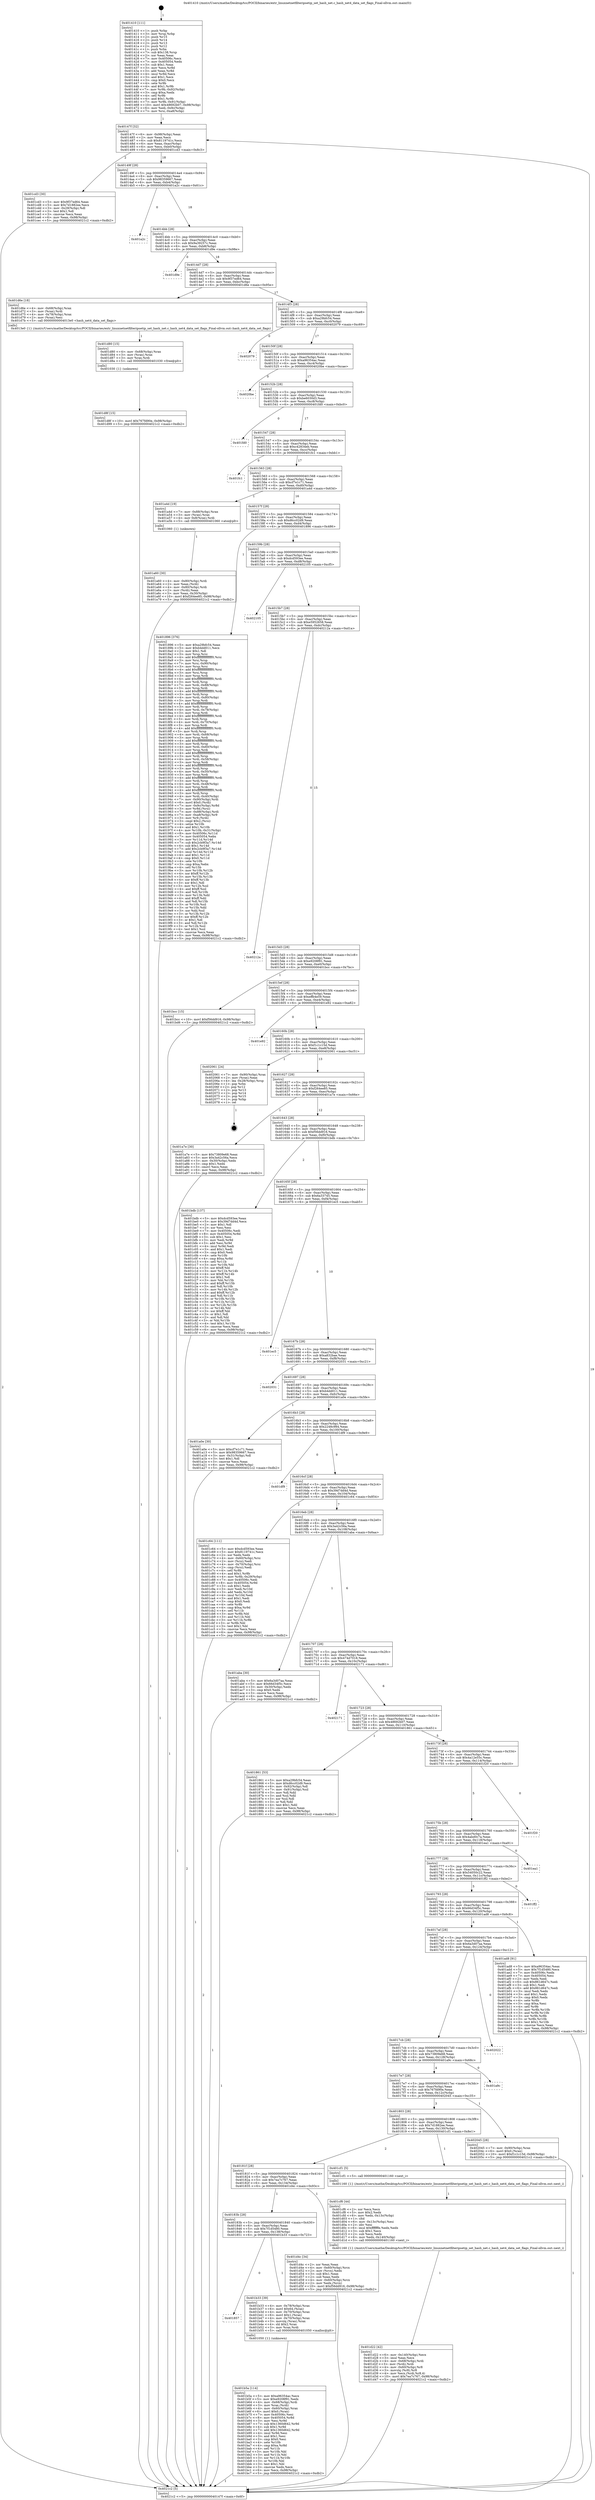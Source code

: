 digraph "0x401410" {
  label = "0x401410 (/mnt/c/Users/mathe/Desktop/tcc/POCII/binaries/extr_linuxnetnetfilteripsetip_set_hash_net.c_hash_net4_data_set_flags_Final-ollvm.out::main(0))"
  labelloc = "t"
  node[shape=record]

  Entry [label="",width=0.3,height=0.3,shape=circle,fillcolor=black,style=filled]
  "0x40147f" [label="{
     0x40147f [32]\l
     | [instrs]\l
     &nbsp;&nbsp;0x40147f \<+6\>: mov -0x98(%rbp),%eax\l
     &nbsp;&nbsp;0x401485 \<+2\>: mov %eax,%ecx\l
     &nbsp;&nbsp;0x401487 \<+6\>: sub $0x8119741c,%ecx\l
     &nbsp;&nbsp;0x40148d \<+6\>: mov %eax,-0xac(%rbp)\l
     &nbsp;&nbsp;0x401493 \<+6\>: mov %ecx,-0xb0(%rbp)\l
     &nbsp;&nbsp;0x401499 \<+6\>: je 0000000000401cd3 \<main+0x8c3\>\l
  }"]
  "0x401cd3" [label="{
     0x401cd3 [30]\l
     | [instrs]\l
     &nbsp;&nbsp;0x401cd3 \<+5\>: mov $0x9f37ed64,%eax\l
     &nbsp;&nbsp;0x401cd8 \<+5\>: mov $0x7d1882ee,%ecx\l
     &nbsp;&nbsp;0x401cdd \<+3\>: mov -0x29(%rbp),%dl\l
     &nbsp;&nbsp;0x401ce0 \<+3\>: test $0x1,%dl\l
     &nbsp;&nbsp;0x401ce3 \<+3\>: cmovne %ecx,%eax\l
     &nbsp;&nbsp;0x401ce6 \<+6\>: mov %eax,-0x98(%rbp)\l
     &nbsp;&nbsp;0x401cec \<+5\>: jmp 00000000004021c2 \<main+0xdb2\>\l
  }"]
  "0x40149f" [label="{
     0x40149f [28]\l
     | [instrs]\l
     &nbsp;&nbsp;0x40149f \<+5\>: jmp 00000000004014a4 \<main+0x94\>\l
     &nbsp;&nbsp;0x4014a4 \<+6\>: mov -0xac(%rbp),%eax\l
     &nbsp;&nbsp;0x4014aa \<+5\>: sub $0x98359667,%eax\l
     &nbsp;&nbsp;0x4014af \<+6\>: mov %eax,-0xb4(%rbp)\l
     &nbsp;&nbsp;0x4014b5 \<+6\>: je 0000000000401a2c \<main+0x61c\>\l
  }"]
  Exit [label="",width=0.3,height=0.3,shape=circle,fillcolor=black,style=filled,peripheries=2]
  "0x401a2c" [label="{
     0x401a2c\l
  }", style=dashed]
  "0x4014bb" [label="{
     0x4014bb [28]\l
     | [instrs]\l
     &nbsp;&nbsp;0x4014bb \<+5\>: jmp 00000000004014c0 \<main+0xb0\>\l
     &nbsp;&nbsp;0x4014c0 \<+6\>: mov -0xac(%rbp),%eax\l
     &nbsp;&nbsp;0x4014c6 \<+5\>: sub $0x9a39257c,%eax\l
     &nbsp;&nbsp;0x4014cb \<+6\>: mov %eax,-0xb8(%rbp)\l
     &nbsp;&nbsp;0x4014d1 \<+6\>: je 0000000000401d9e \<main+0x98e\>\l
  }"]
  "0x401d8f" [label="{
     0x401d8f [15]\l
     | [instrs]\l
     &nbsp;&nbsp;0x401d8f \<+10\>: movl $0x767fd90e,-0x98(%rbp)\l
     &nbsp;&nbsp;0x401d99 \<+5\>: jmp 00000000004021c2 \<main+0xdb2\>\l
  }"]
  "0x401d9e" [label="{
     0x401d9e\l
  }", style=dashed]
  "0x4014d7" [label="{
     0x4014d7 [28]\l
     | [instrs]\l
     &nbsp;&nbsp;0x4014d7 \<+5\>: jmp 00000000004014dc \<main+0xcc\>\l
     &nbsp;&nbsp;0x4014dc \<+6\>: mov -0xac(%rbp),%eax\l
     &nbsp;&nbsp;0x4014e2 \<+5\>: sub $0x9f37ed64,%eax\l
     &nbsp;&nbsp;0x4014e7 \<+6\>: mov %eax,-0xbc(%rbp)\l
     &nbsp;&nbsp;0x4014ed \<+6\>: je 0000000000401d6e \<main+0x95e\>\l
  }"]
  "0x401d80" [label="{
     0x401d80 [15]\l
     | [instrs]\l
     &nbsp;&nbsp;0x401d80 \<+4\>: mov -0x68(%rbp),%rax\l
     &nbsp;&nbsp;0x401d84 \<+3\>: mov (%rax),%rax\l
     &nbsp;&nbsp;0x401d87 \<+3\>: mov %rax,%rdi\l
     &nbsp;&nbsp;0x401d8a \<+5\>: call 0000000000401030 \<free@plt\>\l
     | [calls]\l
     &nbsp;&nbsp;0x401030 \{1\} (unknown)\l
  }"]
  "0x401d6e" [label="{
     0x401d6e [18]\l
     | [instrs]\l
     &nbsp;&nbsp;0x401d6e \<+4\>: mov -0x68(%rbp),%rax\l
     &nbsp;&nbsp;0x401d72 \<+3\>: mov (%rax),%rdi\l
     &nbsp;&nbsp;0x401d75 \<+4\>: mov -0x78(%rbp),%rax\l
     &nbsp;&nbsp;0x401d79 \<+2\>: mov (%rax),%esi\l
     &nbsp;&nbsp;0x401d7b \<+5\>: call 00000000004013e0 \<hash_net4_data_set_flags\>\l
     | [calls]\l
     &nbsp;&nbsp;0x4013e0 \{1\} (/mnt/c/Users/mathe/Desktop/tcc/POCII/binaries/extr_linuxnetnetfilteripsetip_set_hash_net.c_hash_net4_data_set_flags_Final-ollvm.out::hash_net4_data_set_flags)\l
  }"]
  "0x4014f3" [label="{
     0x4014f3 [28]\l
     | [instrs]\l
     &nbsp;&nbsp;0x4014f3 \<+5\>: jmp 00000000004014f8 \<main+0xe8\>\l
     &nbsp;&nbsp;0x4014f8 \<+6\>: mov -0xac(%rbp),%eax\l
     &nbsp;&nbsp;0x4014fe \<+5\>: sub $0xa29bfc54,%eax\l
     &nbsp;&nbsp;0x401503 \<+6\>: mov %eax,-0xc0(%rbp)\l
     &nbsp;&nbsp;0x401509 \<+6\>: je 0000000000402079 \<main+0xc69\>\l
  }"]
  "0x401d22" [label="{
     0x401d22 [42]\l
     | [instrs]\l
     &nbsp;&nbsp;0x401d22 \<+6\>: mov -0x140(%rbp),%ecx\l
     &nbsp;&nbsp;0x401d28 \<+3\>: imul %eax,%ecx\l
     &nbsp;&nbsp;0x401d2b \<+4\>: mov -0x68(%rbp),%rdi\l
     &nbsp;&nbsp;0x401d2f \<+3\>: mov (%rdi),%rdi\l
     &nbsp;&nbsp;0x401d32 \<+4\>: mov -0x60(%rbp),%r8\l
     &nbsp;&nbsp;0x401d36 \<+3\>: movslq (%r8),%r8\l
     &nbsp;&nbsp;0x401d39 \<+4\>: mov %ecx,(%rdi,%r8,4)\l
     &nbsp;&nbsp;0x401d3d \<+10\>: movl $0x7ea7c767,-0x98(%rbp)\l
     &nbsp;&nbsp;0x401d47 \<+5\>: jmp 00000000004021c2 \<main+0xdb2\>\l
  }"]
  "0x402079" [label="{
     0x402079\l
  }", style=dashed]
  "0x40150f" [label="{
     0x40150f [28]\l
     | [instrs]\l
     &nbsp;&nbsp;0x40150f \<+5\>: jmp 0000000000401514 \<main+0x104\>\l
     &nbsp;&nbsp;0x401514 \<+6\>: mov -0xac(%rbp),%eax\l
     &nbsp;&nbsp;0x40151a \<+5\>: sub $0xa96354ac,%eax\l
     &nbsp;&nbsp;0x40151f \<+6\>: mov %eax,-0xc4(%rbp)\l
     &nbsp;&nbsp;0x401525 \<+6\>: je 00000000004020be \<main+0xcae\>\l
  }"]
  "0x401cf6" [label="{
     0x401cf6 [44]\l
     | [instrs]\l
     &nbsp;&nbsp;0x401cf6 \<+2\>: xor %ecx,%ecx\l
     &nbsp;&nbsp;0x401cf8 \<+5\>: mov $0x2,%edx\l
     &nbsp;&nbsp;0x401cfd \<+6\>: mov %edx,-0x13c(%rbp)\l
     &nbsp;&nbsp;0x401d03 \<+1\>: cltd\l
     &nbsp;&nbsp;0x401d04 \<+6\>: mov -0x13c(%rbp),%esi\l
     &nbsp;&nbsp;0x401d0a \<+2\>: idiv %esi\l
     &nbsp;&nbsp;0x401d0c \<+6\>: imul $0xfffffffe,%edx,%edx\l
     &nbsp;&nbsp;0x401d12 \<+3\>: sub $0x1,%ecx\l
     &nbsp;&nbsp;0x401d15 \<+2\>: sub %ecx,%edx\l
     &nbsp;&nbsp;0x401d17 \<+6\>: mov %edx,-0x140(%rbp)\l
     &nbsp;&nbsp;0x401d1d \<+5\>: call 0000000000401160 \<next_i\>\l
     | [calls]\l
     &nbsp;&nbsp;0x401160 \{1\} (/mnt/c/Users/mathe/Desktop/tcc/POCII/binaries/extr_linuxnetnetfilteripsetip_set_hash_net.c_hash_net4_data_set_flags_Final-ollvm.out::next_i)\l
  }"]
  "0x4020be" [label="{
     0x4020be\l
  }", style=dashed]
  "0x40152b" [label="{
     0x40152b [28]\l
     | [instrs]\l
     &nbsp;&nbsp;0x40152b \<+5\>: jmp 0000000000401530 \<main+0x120\>\l
     &nbsp;&nbsp;0x401530 \<+6\>: mov -0xac(%rbp),%eax\l
     &nbsp;&nbsp;0x401536 \<+5\>: sub $0xbe6030d3,%eax\l
     &nbsp;&nbsp;0x40153b \<+6\>: mov %eax,-0xc8(%rbp)\l
     &nbsp;&nbsp;0x401541 \<+6\>: je 0000000000401fd0 \<main+0xbc0\>\l
  }"]
  "0x401b5a" [label="{
     0x401b5a [114]\l
     | [instrs]\l
     &nbsp;&nbsp;0x401b5a \<+5\>: mov $0xa96354ac,%ecx\l
     &nbsp;&nbsp;0x401b5f \<+5\>: mov $0xe9208f91,%edx\l
     &nbsp;&nbsp;0x401b64 \<+4\>: mov -0x68(%rbp),%rdi\l
     &nbsp;&nbsp;0x401b68 \<+3\>: mov %rax,(%rdi)\l
     &nbsp;&nbsp;0x401b6b \<+4\>: mov -0x60(%rbp),%rax\l
     &nbsp;&nbsp;0x401b6f \<+6\>: movl $0x0,(%rax)\l
     &nbsp;&nbsp;0x401b75 \<+7\>: mov 0x40506c,%esi\l
     &nbsp;&nbsp;0x401b7c \<+8\>: mov 0x405054,%r8d\l
     &nbsp;&nbsp;0x401b84 \<+3\>: mov %esi,%r9d\l
     &nbsp;&nbsp;0x401b87 \<+7\>: sub $0x1360d642,%r9d\l
     &nbsp;&nbsp;0x401b8e \<+4\>: sub $0x1,%r9d\l
     &nbsp;&nbsp;0x401b92 \<+7\>: add $0x1360d642,%r9d\l
     &nbsp;&nbsp;0x401b99 \<+4\>: imul %r9d,%esi\l
     &nbsp;&nbsp;0x401b9d \<+3\>: and $0x1,%esi\l
     &nbsp;&nbsp;0x401ba0 \<+3\>: cmp $0x0,%esi\l
     &nbsp;&nbsp;0x401ba3 \<+4\>: sete %r10b\l
     &nbsp;&nbsp;0x401ba7 \<+4\>: cmp $0xa,%r8d\l
     &nbsp;&nbsp;0x401bab \<+4\>: setl %r11b\l
     &nbsp;&nbsp;0x401baf \<+3\>: mov %r10b,%bl\l
     &nbsp;&nbsp;0x401bb2 \<+3\>: and %r11b,%bl\l
     &nbsp;&nbsp;0x401bb5 \<+3\>: xor %r11b,%r10b\l
     &nbsp;&nbsp;0x401bb8 \<+3\>: or %r10b,%bl\l
     &nbsp;&nbsp;0x401bbb \<+3\>: test $0x1,%bl\l
     &nbsp;&nbsp;0x401bbe \<+3\>: cmovne %edx,%ecx\l
     &nbsp;&nbsp;0x401bc1 \<+6\>: mov %ecx,-0x98(%rbp)\l
     &nbsp;&nbsp;0x401bc7 \<+5\>: jmp 00000000004021c2 \<main+0xdb2\>\l
  }"]
  "0x401fd0" [label="{
     0x401fd0\l
  }", style=dashed]
  "0x401547" [label="{
     0x401547 [28]\l
     | [instrs]\l
     &nbsp;&nbsp;0x401547 \<+5\>: jmp 000000000040154c \<main+0x13c\>\l
     &nbsp;&nbsp;0x40154c \<+6\>: mov -0xac(%rbp),%eax\l
     &nbsp;&nbsp;0x401552 \<+5\>: sub $0xc42834eb,%eax\l
     &nbsp;&nbsp;0x401557 \<+6\>: mov %eax,-0xcc(%rbp)\l
     &nbsp;&nbsp;0x40155d \<+6\>: je 0000000000401fc1 \<main+0xbb1\>\l
  }"]
  "0x401857" [label="{
     0x401857\l
  }", style=dashed]
  "0x401fc1" [label="{
     0x401fc1\l
  }", style=dashed]
  "0x401563" [label="{
     0x401563 [28]\l
     | [instrs]\l
     &nbsp;&nbsp;0x401563 \<+5\>: jmp 0000000000401568 \<main+0x158\>\l
     &nbsp;&nbsp;0x401568 \<+6\>: mov -0xac(%rbp),%eax\l
     &nbsp;&nbsp;0x40156e \<+5\>: sub $0xcf7e1c71,%eax\l
     &nbsp;&nbsp;0x401573 \<+6\>: mov %eax,-0xd0(%rbp)\l
     &nbsp;&nbsp;0x401579 \<+6\>: je 0000000000401a4d \<main+0x63d\>\l
  }"]
  "0x401b33" [label="{
     0x401b33 [39]\l
     | [instrs]\l
     &nbsp;&nbsp;0x401b33 \<+4\>: mov -0x78(%rbp),%rax\l
     &nbsp;&nbsp;0x401b37 \<+6\>: movl $0x64,(%rax)\l
     &nbsp;&nbsp;0x401b3d \<+4\>: mov -0x70(%rbp),%rax\l
     &nbsp;&nbsp;0x401b41 \<+6\>: movl $0x1,(%rax)\l
     &nbsp;&nbsp;0x401b47 \<+4\>: mov -0x70(%rbp),%rax\l
     &nbsp;&nbsp;0x401b4b \<+3\>: movslq (%rax),%rax\l
     &nbsp;&nbsp;0x401b4e \<+4\>: shl $0x2,%rax\l
     &nbsp;&nbsp;0x401b52 \<+3\>: mov %rax,%rdi\l
     &nbsp;&nbsp;0x401b55 \<+5\>: call 0000000000401050 \<malloc@plt\>\l
     | [calls]\l
     &nbsp;&nbsp;0x401050 \{1\} (unknown)\l
  }"]
  "0x401a4d" [label="{
     0x401a4d [19]\l
     | [instrs]\l
     &nbsp;&nbsp;0x401a4d \<+7\>: mov -0x88(%rbp),%rax\l
     &nbsp;&nbsp;0x401a54 \<+3\>: mov (%rax),%rax\l
     &nbsp;&nbsp;0x401a57 \<+4\>: mov 0x8(%rax),%rdi\l
     &nbsp;&nbsp;0x401a5b \<+5\>: call 0000000000401060 \<atoi@plt\>\l
     | [calls]\l
     &nbsp;&nbsp;0x401060 \{1\} (unknown)\l
  }"]
  "0x40157f" [label="{
     0x40157f [28]\l
     | [instrs]\l
     &nbsp;&nbsp;0x40157f \<+5\>: jmp 0000000000401584 \<main+0x174\>\l
     &nbsp;&nbsp;0x401584 \<+6\>: mov -0xac(%rbp),%eax\l
     &nbsp;&nbsp;0x40158a \<+5\>: sub $0xd6cc02d9,%eax\l
     &nbsp;&nbsp;0x40158f \<+6\>: mov %eax,-0xd4(%rbp)\l
     &nbsp;&nbsp;0x401595 \<+6\>: je 0000000000401896 \<main+0x486\>\l
  }"]
  "0x40183b" [label="{
     0x40183b [28]\l
     | [instrs]\l
     &nbsp;&nbsp;0x40183b \<+5\>: jmp 0000000000401840 \<main+0x430\>\l
     &nbsp;&nbsp;0x401840 \<+6\>: mov -0xac(%rbp),%eax\l
     &nbsp;&nbsp;0x401846 \<+5\>: sub $0x7f1d5480,%eax\l
     &nbsp;&nbsp;0x40184b \<+6\>: mov %eax,-0x138(%rbp)\l
     &nbsp;&nbsp;0x401851 \<+6\>: je 0000000000401b33 \<main+0x723\>\l
  }"]
  "0x401896" [label="{
     0x401896 [376]\l
     | [instrs]\l
     &nbsp;&nbsp;0x401896 \<+5\>: mov $0xa29bfc54,%eax\l
     &nbsp;&nbsp;0x40189b \<+5\>: mov $0xb4dd011,%ecx\l
     &nbsp;&nbsp;0x4018a0 \<+2\>: mov $0x1,%dl\l
     &nbsp;&nbsp;0x4018a2 \<+3\>: mov %rsp,%rsi\l
     &nbsp;&nbsp;0x4018a5 \<+4\>: add $0xfffffffffffffff0,%rsi\l
     &nbsp;&nbsp;0x4018a9 \<+3\>: mov %rsi,%rsp\l
     &nbsp;&nbsp;0x4018ac \<+7\>: mov %rsi,-0x90(%rbp)\l
     &nbsp;&nbsp;0x4018b3 \<+3\>: mov %rsp,%rsi\l
     &nbsp;&nbsp;0x4018b6 \<+4\>: add $0xfffffffffffffff0,%rsi\l
     &nbsp;&nbsp;0x4018ba \<+3\>: mov %rsi,%rsp\l
     &nbsp;&nbsp;0x4018bd \<+3\>: mov %rsp,%rdi\l
     &nbsp;&nbsp;0x4018c0 \<+4\>: add $0xfffffffffffffff0,%rdi\l
     &nbsp;&nbsp;0x4018c4 \<+3\>: mov %rdi,%rsp\l
     &nbsp;&nbsp;0x4018c7 \<+7\>: mov %rdi,-0x88(%rbp)\l
     &nbsp;&nbsp;0x4018ce \<+3\>: mov %rsp,%rdi\l
     &nbsp;&nbsp;0x4018d1 \<+4\>: add $0xfffffffffffffff0,%rdi\l
     &nbsp;&nbsp;0x4018d5 \<+3\>: mov %rdi,%rsp\l
     &nbsp;&nbsp;0x4018d8 \<+4\>: mov %rdi,-0x80(%rbp)\l
     &nbsp;&nbsp;0x4018dc \<+3\>: mov %rsp,%rdi\l
     &nbsp;&nbsp;0x4018df \<+4\>: add $0xfffffffffffffff0,%rdi\l
     &nbsp;&nbsp;0x4018e3 \<+3\>: mov %rdi,%rsp\l
     &nbsp;&nbsp;0x4018e6 \<+4\>: mov %rdi,-0x78(%rbp)\l
     &nbsp;&nbsp;0x4018ea \<+3\>: mov %rsp,%rdi\l
     &nbsp;&nbsp;0x4018ed \<+4\>: add $0xfffffffffffffff0,%rdi\l
     &nbsp;&nbsp;0x4018f1 \<+3\>: mov %rdi,%rsp\l
     &nbsp;&nbsp;0x4018f4 \<+4\>: mov %rdi,-0x70(%rbp)\l
     &nbsp;&nbsp;0x4018f8 \<+3\>: mov %rsp,%rdi\l
     &nbsp;&nbsp;0x4018fb \<+4\>: add $0xfffffffffffffff0,%rdi\l
     &nbsp;&nbsp;0x4018ff \<+3\>: mov %rdi,%rsp\l
     &nbsp;&nbsp;0x401902 \<+4\>: mov %rdi,-0x68(%rbp)\l
     &nbsp;&nbsp;0x401906 \<+3\>: mov %rsp,%rdi\l
     &nbsp;&nbsp;0x401909 \<+4\>: add $0xfffffffffffffff0,%rdi\l
     &nbsp;&nbsp;0x40190d \<+3\>: mov %rdi,%rsp\l
     &nbsp;&nbsp;0x401910 \<+4\>: mov %rdi,-0x60(%rbp)\l
     &nbsp;&nbsp;0x401914 \<+3\>: mov %rsp,%rdi\l
     &nbsp;&nbsp;0x401917 \<+4\>: add $0xfffffffffffffff0,%rdi\l
     &nbsp;&nbsp;0x40191b \<+3\>: mov %rdi,%rsp\l
     &nbsp;&nbsp;0x40191e \<+4\>: mov %rdi,-0x58(%rbp)\l
     &nbsp;&nbsp;0x401922 \<+3\>: mov %rsp,%rdi\l
     &nbsp;&nbsp;0x401925 \<+4\>: add $0xfffffffffffffff0,%rdi\l
     &nbsp;&nbsp;0x401929 \<+3\>: mov %rdi,%rsp\l
     &nbsp;&nbsp;0x40192c \<+4\>: mov %rdi,-0x50(%rbp)\l
     &nbsp;&nbsp;0x401930 \<+3\>: mov %rsp,%rdi\l
     &nbsp;&nbsp;0x401933 \<+4\>: add $0xfffffffffffffff0,%rdi\l
     &nbsp;&nbsp;0x401937 \<+3\>: mov %rdi,%rsp\l
     &nbsp;&nbsp;0x40193a \<+4\>: mov %rdi,-0x48(%rbp)\l
     &nbsp;&nbsp;0x40193e \<+3\>: mov %rsp,%rdi\l
     &nbsp;&nbsp;0x401941 \<+4\>: add $0xfffffffffffffff0,%rdi\l
     &nbsp;&nbsp;0x401945 \<+3\>: mov %rdi,%rsp\l
     &nbsp;&nbsp;0x401948 \<+4\>: mov %rdi,-0x40(%rbp)\l
     &nbsp;&nbsp;0x40194c \<+7\>: mov -0x90(%rbp),%rdi\l
     &nbsp;&nbsp;0x401953 \<+6\>: movl $0x0,(%rdi)\l
     &nbsp;&nbsp;0x401959 \<+7\>: mov -0x9c(%rbp),%r8d\l
     &nbsp;&nbsp;0x401960 \<+3\>: mov %r8d,(%rsi)\l
     &nbsp;&nbsp;0x401963 \<+7\>: mov -0x88(%rbp),%rdi\l
     &nbsp;&nbsp;0x40196a \<+7\>: mov -0xa8(%rbp),%r9\l
     &nbsp;&nbsp;0x401971 \<+3\>: mov %r9,(%rdi)\l
     &nbsp;&nbsp;0x401974 \<+3\>: cmpl $0x2,(%rsi)\l
     &nbsp;&nbsp;0x401977 \<+4\>: setne %r10b\l
     &nbsp;&nbsp;0x40197b \<+4\>: and $0x1,%r10b\l
     &nbsp;&nbsp;0x40197f \<+4\>: mov %r10b,-0x31(%rbp)\l
     &nbsp;&nbsp;0x401983 \<+8\>: mov 0x40506c,%r11d\l
     &nbsp;&nbsp;0x40198b \<+7\>: mov 0x405054,%ebx\l
     &nbsp;&nbsp;0x401992 \<+3\>: mov %r11d,%r14d\l
     &nbsp;&nbsp;0x401995 \<+7\>: sub $0x2cb9f3a7,%r14d\l
     &nbsp;&nbsp;0x40199c \<+4\>: sub $0x1,%r14d\l
     &nbsp;&nbsp;0x4019a0 \<+7\>: add $0x2cb9f3a7,%r14d\l
     &nbsp;&nbsp;0x4019a7 \<+4\>: imul %r14d,%r11d\l
     &nbsp;&nbsp;0x4019ab \<+4\>: and $0x1,%r11d\l
     &nbsp;&nbsp;0x4019af \<+4\>: cmp $0x0,%r11d\l
     &nbsp;&nbsp;0x4019b3 \<+4\>: sete %r10b\l
     &nbsp;&nbsp;0x4019b7 \<+3\>: cmp $0xa,%ebx\l
     &nbsp;&nbsp;0x4019ba \<+4\>: setl %r15b\l
     &nbsp;&nbsp;0x4019be \<+3\>: mov %r10b,%r12b\l
     &nbsp;&nbsp;0x4019c1 \<+4\>: xor $0xff,%r12b\l
     &nbsp;&nbsp;0x4019c5 \<+3\>: mov %r15b,%r13b\l
     &nbsp;&nbsp;0x4019c8 \<+4\>: xor $0xff,%r13b\l
     &nbsp;&nbsp;0x4019cc \<+3\>: xor $0x1,%dl\l
     &nbsp;&nbsp;0x4019cf \<+3\>: mov %r12b,%sil\l
     &nbsp;&nbsp;0x4019d2 \<+4\>: and $0xff,%sil\l
     &nbsp;&nbsp;0x4019d6 \<+3\>: and %dl,%r10b\l
     &nbsp;&nbsp;0x4019d9 \<+3\>: mov %r13b,%dil\l
     &nbsp;&nbsp;0x4019dc \<+4\>: and $0xff,%dil\l
     &nbsp;&nbsp;0x4019e0 \<+3\>: and %dl,%r15b\l
     &nbsp;&nbsp;0x4019e3 \<+3\>: or %r10b,%sil\l
     &nbsp;&nbsp;0x4019e6 \<+3\>: or %r15b,%dil\l
     &nbsp;&nbsp;0x4019e9 \<+3\>: xor %dil,%sil\l
     &nbsp;&nbsp;0x4019ec \<+3\>: or %r13b,%r12b\l
     &nbsp;&nbsp;0x4019ef \<+4\>: xor $0xff,%r12b\l
     &nbsp;&nbsp;0x4019f3 \<+3\>: or $0x1,%dl\l
     &nbsp;&nbsp;0x4019f6 \<+3\>: and %dl,%r12b\l
     &nbsp;&nbsp;0x4019f9 \<+3\>: or %r12b,%sil\l
     &nbsp;&nbsp;0x4019fc \<+4\>: test $0x1,%sil\l
     &nbsp;&nbsp;0x401a00 \<+3\>: cmovne %ecx,%eax\l
     &nbsp;&nbsp;0x401a03 \<+6\>: mov %eax,-0x98(%rbp)\l
     &nbsp;&nbsp;0x401a09 \<+5\>: jmp 00000000004021c2 \<main+0xdb2\>\l
  }"]
  "0x40159b" [label="{
     0x40159b [28]\l
     | [instrs]\l
     &nbsp;&nbsp;0x40159b \<+5\>: jmp 00000000004015a0 \<main+0x190\>\l
     &nbsp;&nbsp;0x4015a0 \<+6\>: mov -0xac(%rbp),%eax\l
     &nbsp;&nbsp;0x4015a6 \<+5\>: sub $0xdcd593ee,%eax\l
     &nbsp;&nbsp;0x4015ab \<+6\>: mov %eax,-0xd8(%rbp)\l
     &nbsp;&nbsp;0x4015b1 \<+6\>: je 0000000000402105 \<main+0xcf5\>\l
  }"]
  "0x401d4c" [label="{
     0x401d4c [34]\l
     | [instrs]\l
     &nbsp;&nbsp;0x401d4c \<+2\>: xor %eax,%eax\l
     &nbsp;&nbsp;0x401d4e \<+4\>: mov -0x60(%rbp),%rcx\l
     &nbsp;&nbsp;0x401d52 \<+2\>: mov (%rcx),%edx\l
     &nbsp;&nbsp;0x401d54 \<+3\>: sub $0x1,%eax\l
     &nbsp;&nbsp;0x401d57 \<+2\>: sub %eax,%edx\l
     &nbsp;&nbsp;0x401d59 \<+4\>: mov -0x60(%rbp),%rcx\l
     &nbsp;&nbsp;0x401d5d \<+2\>: mov %edx,(%rcx)\l
     &nbsp;&nbsp;0x401d5f \<+10\>: movl $0xf56dd916,-0x98(%rbp)\l
     &nbsp;&nbsp;0x401d69 \<+5\>: jmp 00000000004021c2 \<main+0xdb2\>\l
  }"]
  "0x402105" [label="{
     0x402105\l
  }", style=dashed]
  "0x4015b7" [label="{
     0x4015b7 [28]\l
     | [instrs]\l
     &nbsp;&nbsp;0x4015b7 \<+5\>: jmp 00000000004015bc \<main+0x1ac\>\l
     &nbsp;&nbsp;0x4015bc \<+6\>: mov -0xac(%rbp),%eax\l
     &nbsp;&nbsp;0x4015c2 \<+5\>: sub $0xe5952658,%eax\l
     &nbsp;&nbsp;0x4015c7 \<+6\>: mov %eax,-0xdc(%rbp)\l
     &nbsp;&nbsp;0x4015cd \<+6\>: je 000000000040212a \<main+0xd1a\>\l
  }"]
  "0x40181f" [label="{
     0x40181f [28]\l
     | [instrs]\l
     &nbsp;&nbsp;0x40181f \<+5\>: jmp 0000000000401824 \<main+0x414\>\l
     &nbsp;&nbsp;0x401824 \<+6\>: mov -0xac(%rbp),%eax\l
     &nbsp;&nbsp;0x40182a \<+5\>: sub $0x7ea7c767,%eax\l
     &nbsp;&nbsp;0x40182f \<+6\>: mov %eax,-0x134(%rbp)\l
     &nbsp;&nbsp;0x401835 \<+6\>: je 0000000000401d4c \<main+0x93c\>\l
  }"]
  "0x40212a" [label="{
     0x40212a\l
  }", style=dashed]
  "0x4015d3" [label="{
     0x4015d3 [28]\l
     | [instrs]\l
     &nbsp;&nbsp;0x4015d3 \<+5\>: jmp 00000000004015d8 \<main+0x1c8\>\l
     &nbsp;&nbsp;0x4015d8 \<+6\>: mov -0xac(%rbp),%eax\l
     &nbsp;&nbsp;0x4015de \<+5\>: sub $0xe9208f91,%eax\l
     &nbsp;&nbsp;0x4015e3 \<+6\>: mov %eax,-0xe0(%rbp)\l
     &nbsp;&nbsp;0x4015e9 \<+6\>: je 0000000000401bcc \<main+0x7bc\>\l
  }"]
  "0x401cf1" [label="{
     0x401cf1 [5]\l
     | [instrs]\l
     &nbsp;&nbsp;0x401cf1 \<+5\>: call 0000000000401160 \<next_i\>\l
     | [calls]\l
     &nbsp;&nbsp;0x401160 \{1\} (/mnt/c/Users/mathe/Desktop/tcc/POCII/binaries/extr_linuxnetnetfilteripsetip_set_hash_net.c_hash_net4_data_set_flags_Final-ollvm.out::next_i)\l
  }"]
  "0x401bcc" [label="{
     0x401bcc [15]\l
     | [instrs]\l
     &nbsp;&nbsp;0x401bcc \<+10\>: movl $0xf56dd916,-0x98(%rbp)\l
     &nbsp;&nbsp;0x401bd6 \<+5\>: jmp 00000000004021c2 \<main+0xdb2\>\l
  }"]
  "0x4015ef" [label="{
     0x4015ef [28]\l
     | [instrs]\l
     &nbsp;&nbsp;0x4015ef \<+5\>: jmp 00000000004015f4 \<main+0x1e4\>\l
     &nbsp;&nbsp;0x4015f4 \<+6\>: mov -0xac(%rbp),%eax\l
     &nbsp;&nbsp;0x4015fa \<+5\>: sub $0xeffb4e59,%eax\l
     &nbsp;&nbsp;0x4015ff \<+6\>: mov %eax,-0xe4(%rbp)\l
     &nbsp;&nbsp;0x401605 \<+6\>: je 0000000000401e92 \<main+0xa82\>\l
  }"]
  "0x401803" [label="{
     0x401803 [28]\l
     | [instrs]\l
     &nbsp;&nbsp;0x401803 \<+5\>: jmp 0000000000401808 \<main+0x3f8\>\l
     &nbsp;&nbsp;0x401808 \<+6\>: mov -0xac(%rbp),%eax\l
     &nbsp;&nbsp;0x40180e \<+5\>: sub $0x7d1882ee,%eax\l
     &nbsp;&nbsp;0x401813 \<+6\>: mov %eax,-0x130(%rbp)\l
     &nbsp;&nbsp;0x401819 \<+6\>: je 0000000000401cf1 \<main+0x8e1\>\l
  }"]
  "0x401e92" [label="{
     0x401e92\l
  }", style=dashed]
  "0x40160b" [label="{
     0x40160b [28]\l
     | [instrs]\l
     &nbsp;&nbsp;0x40160b \<+5\>: jmp 0000000000401610 \<main+0x200\>\l
     &nbsp;&nbsp;0x401610 \<+6\>: mov -0xac(%rbp),%eax\l
     &nbsp;&nbsp;0x401616 \<+5\>: sub $0xf1c1c15d,%eax\l
     &nbsp;&nbsp;0x40161b \<+6\>: mov %eax,-0xe8(%rbp)\l
     &nbsp;&nbsp;0x401621 \<+6\>: je 0000000000402061 \<main+0xc51\>\l
  }"]
  "0x402045" [label="{
     0x402045 [28]\l
     | [instrs]\l
     &nbsp;&nbsp;0x402045 \<+7\>: mov -0x90(%rbp),%rax\l
     &nbsp;&nbsp;0x40204c \<+6\>: movl $0x0,(%rax)\l
     &nbsp;&nbsp;0x402052 \<+10\>: movl $0xf1c1c15d,-0x98(%rbp)\l
     &nbsp;&nbsp;0x40205c \<+5\>: jmp 00000000004021c2 \<main+0xdb2\>\l
  }"]
  "0x402061" [label="{
     0x402061 [24]\l
     | [instrs]\l
     &nbsp;&nbsp;0x402061 \<+7\>: mov -0x90(%rbp),%rax\l
     &nbsp;&nbsp;0x402068 \<+2\>: mov (%rax),%eax\l
     &nbsp;&nbsp;0x40206a \<+4\>: lea -0x28(%rbp),%rsp\l
     &nbsp;&nbsp;0x40206e \<+1\>: pop %rbx\l
     &nbsp;&nbsp;0x40206f \<+2\>: pop %r12\l
     &nbsp;&nbsp;0x402071 \<+2\>: pop %r13\l
     &nbsp;&nbsp;0x402073 \<+2\>: pop %r14\l
     &nbsp;&nbsp;0x402075 \<+2\>: pop %r15\l
     &nbsp;&nbsp;0x402077 \<+1\>: pop %rbp\l
     &nbsp;&nbsp;0x402078 \<+1\>: ret\l
  }"]
  "0x401627" [label="{
     0x401627 [28]\l
     | [instrs]\l
     &nbsp;&nbsp;0x401627 \<+5\>: jmp 000000000040162c \<main+0x21c\>\l
     &nbsp;&nbsp;0x40162c \<+6\>: mov -0xac(%rbp),%eax\l
     &nbsp;&nbsp;0x401632 \<+5\>: sub $0xf264ee85,%eax\l
     &nbsp;&nbsp;0x401637 \<+6\>: mov %eax,-0xec(%rbp)\l
     &nbsp;&nbsp;0x40163d \<+6\>: je 0000000000401a7e \<main+0x66e\>\l
  }"]
  "0x4017e7" [label="{
     0x4017e7 [28]\l
     | [instrs]\l
     &nbsp;&nbsp;0x4017e7 \<+5\>: jmp 00000000004017ec \<main+0x3dc\>\l
     &nbsp;&nbsp;0x4017ec \<+6\>: mov -0xac(%rbp),%eax\l
     &nbsp;&nbsp;0x4017f2 \<+5\>: sub $0x767fd90e,%eax\l
     &nbsp;&nbsp;0x4017f7 \<+6\>: mov %eax,-0x12c(%rbp)\l
     &nbsp;&nbsp;0x4017fd \<+6\>: je 0000000000402045 \<main+0xc35\>\l
  }"]
  "0x401a7e" [label="{
     0x401a7e [30]\l
     | [instrs]\l
     &nbsp;&nbsp;0x401a7e \<+5\>: mov $0x73809e68,%eax\l
     &nbsp;&nbsp;0x401a83 \<+5\>: mov $0x3a42c56a,%ecx\l
     &nbsp;&nbsp;0x401a88 \<+3\>: mov -0x30(%rbp),%edx\l
     &nbsp;&nbsp;0x401a8b \<+3\>: cmp $0x1,%edx\l
     &nbsp;&nbsp;0x401a8e \<+3\>: cmovl %ecx,%eax\l
     &nbsp;&nbsp;0x401a91 \<+6\>: mov %eax,-0x98(%rbp)\l
     &nbsp;&nbsp;0x401a97 \<+5\>: jmp 00000000004021c2 \<main+0xdb2\>\l
  }"]
  "0x401643" [label="{
     0x401643 [28]\l
     | [instrs]\l
     &nbsp;&nbsp;0x401643 \<+5\>: jmp 0000000000401648 \<main+0x238\>\l
     &nbsp;&nbsp;0x401648 \<+6\>: mov -0xac(%rbp),%eax\l
     &nbsp;&nbsp;0x40164e \<+5\>: sub $0xf56dd916,%eax\l
     &nbsp;&nbsp;0x401653 \<+6\>: mov %eax,-0xf0(%rbp)\l
     &nbsp;&nbsp;0x401659 \<+6\>: je 0000000000401bdb \<main+0x7cb\>\l
  }"]
  "0x401a9c" [label="{
     0x401a9c\l
  }", style=dashed]
  "0x401bdb" [label="{
     0x401bdb [137]\l
     | [instrs]\l
     &nbsp;&nbsp;0x401bdb \<+5\>: mov $0xdcd593ee,%eax\l
     &nbsp;&nbsp;0x401be0 \<+5\>: mov $0x39d7dd4d,%ecx\l
     &nbsp;&nbsp;0x401be5 \<+2\>: mov $0x1,%dl\l
     &nbsp;&nbsp;0x401be7 \<+2\>: xor %esi,%esi\l
     &nbsp;&nbsp;0x401be9 \<+7\>: mov 0x40506c,%edi\l
     &nbsp;&nbsp;0x401bf0 \<+8\>: mov 0x405054,%r8d\l
     &nbsp;&nbsp;0x401bf8 \<+3\>: sub $0x1,%esi\l
     &nbsp;&nbsp;0x401bfb \<+3\>: mov %edi,%r9d\l
     &nbsp;&nbsp;0x401bfe \<+3\>: add %esi,%r9d\l
     &nbsp;&nbsp;0x401c01 \<+4\>: imul %r9d,%edi\l
     &nbsp;&nbsp;0x401c05 \<+3\>: and $0x1,%edi\l
     &nbsp;&nbsp;0x401c08 \<+3\>: cmp $0x0,%edi\l
     &nbsp;&nbsp;0x401c0b \<+4\>: sete %r10b\l
     &nbsp;&nbsp;0x401c0f \<+4\>: cmp $0xa,%r8d\l
     &nbsp;&nbsp;0x401c13 \<+4\>: setl %r11b\l
     &nbsp;&nbsp;0x401c17 \<+3\>: mov %r10b,%bl\l
     &nbsp;&nbsp;0x401c1a \<+3\>: xor $0xff,%bl\l
     &nbsp;&nbsp;0x401c1d \<+3\>: mov %r11b,%r14b\l
     &nbsp;&nbsp;0x401c20 \<+4\>: xor $0xff,%r14b\l
     &nbsp;&nbsp;0x401c24 \<+3\>: xor $0x1,%dl\l
     &nbsp;&nbsp;0x401c27 \<+3\>: mov %bl,%r15b\l
     &nbsp;&nbsp;0x401c2a \<+4\>: and $0xff,%r15b\l
     &nbsp;&nbsp;0x401c2e \<+3\>: and %dl,%r10b\l
     &nbsp;&nbsp;0x401c31 \<+3\>: mov %r14b,%r12b\l
     &nbsp;&nbsp;0x401c34 \<+4\>: and $0xff,%r12b\l
     &nbsp;&nbsp;0x401c38 \<+3\>: and %dl,%r11b\l
     &nbsp;&nbsp;0x401c3b \<+3\>: or %r10b,%r15b\l
     &nbsp;&nbsp;0x401c3e \<+3\>: or %r11b,%r12b\l
     &nbsp;&nbsp;0x401c41 \<+3\>: xor %r12b,%r15b\l
     &nbsp;&nbsp;0x401c44 \<+3\>: or %r14b,%bl\l
     &nbsp;&nbsp;0x401c47 \<+3\>: xor $0xff,%bl\l
     &nbsp;&nbsp;0x401c4a \<+3\>: or $0x1,%dl\l
     &nbsp;&nbsp;0x401c4d \<+2\>: and %dl,%bl\l
     &nbsp;&nbsp;0x401c4f \<+3\>: or %bl,%r15b\l
     &nbsp;&nbsp;0x401c52 \<+4\>: test $0x1,%r15b\l
     &nbsp;&nbsp;0x401c56 \<+3\>: cmovne %ecx,%eax\l
     &nbsp;&nbsp;0x401c59 \<+6\>: mov %eax,-0x98(%rbp)\l
     &nbsp;&nbsp;0x401c5f \<+5\>: jmp 00000000004021c2 \<main+0xdb2\>\l
  }"]
  "0x40165f" [label="{
     0x40165f [28]\l
     | [instrs]\l
     &nbsp;&nbsp;0x40165f \<+5\>: jmp 0000000000401664 \<main+0x254\>\l
     &nbsp;&nbsp;0x401664 \<+6\>: mov -0xac(%rbp),%eax\l
     &nbsp;&nbsp;0x40166a \<+5\>: sub $0x6a33745,%eax\l
     &nbsp;&nbsp;0x40166f \<+6\>: mov %eax,-0xf4(%rbp)\l
     &nbsp;&nbsp;0x401675 \<+6\>: je 0000000000401ec5 \<main+0xab5\>\l
  }"]
  "0x4017cb" [label="{
     0x4017cb [28]\l
     | [instrs]\l
     &nbsp;&nbsp;0x4017cb \<+5\>: jmp 00000000004017d0 \<main+0x3c0\>\l
     &nbsp;&nbsp;0x4017d0 \<+6\>: mov -0xac(%rbp),%eax\l
     &nbsp;&nbsp;0x4017d6 \<+5\>: sub $0x73809e68,%eax\l
     &nbsp;&nbsp;0x4017db \<+6\>: mov %eax,-0x128(%rbp)\l
     &nbsp;&nbsp;0x4017e1 \<+6\>: je 0000000000401a9c \<main+0x68c\>\l
  }"]
  "0x401ec5" [label="{
     0x401ec5\l
  }", style=dashed]
  "0x40167b" [label="{
     0x40167b [28]\l
     | [instrs]\l
     &nbsp;&nbsp;0x40167b \<+5\>: jmp 0000000000401680 \<main+0x270\>\l
     &nbsp;&nbsp;0x401680 \<+6\>: mov -0xac(%rbp),%eax\l
     &nbsp;&nbsp;0x401686 \<+5\>: sub $0xa832bae,%eax\l
     &nbsp;&nbsp;0x40168b \<+6\>: mov %eax,-0xf8(%rbp)\l
     &nbsp;&nbsp;0x401691 \<+6\>: je 0000000000402031 \<main+0xc21\>\l
  }"]
  "0x402022" [label="{
     0x402022\l
  }", style=dashed]
  "0x402031" [label="{
     0x402031\l
  }", style=dashed]
  "0x401697" [label="{
     0x401697 [28]\l
     | [instrs]\l
     &nbsp;&nbsp;0x401697 \<+5\>: jmp 000000000040169c \<main+0x28c\>\l
     &nbsp;&nbsp;0x40169c \<+6\>: mov -0xac(%rbp),%eax\l
     &nbsp;&nbsp;0x4016a2 \<+5\>: sub $0xb4dd011,%eax\l
     &nbsp;&nbsp;0x4016a7 \<+6\>: mov %eax,-0xfc(%rbp)\l
     &nbsp;&nbsp;0x4016ad \<+6\>: je 0000000000401a0e \<main+0x5fe\>\l
  }"]
  "0x4017af" [label="{
     0x4017af [28]\l
     | [instrs]\l
     &nbsp;&nbsp;0x4017af \<+5\>: jmp 00000000004017b4 \<main+0x3a4\>\l
     &nbsp;&nbsp;0x4017b4 \<+6\>: mov -0xac(%rbp),%eax\l
     &nbsp;&nbsp;0x4017ba \<+5\>: sub $0x6a3d07aa,%eax\l
     &nbsp;&nbsp;0x4017bf \<+6\>: mov %eax,-0x124(%rbp)\l
     &nbsp;&nbsp;0x4017c5 \<+6\>: je 0000000000402022 \<main+0xc12\>\l
  }"]
  "0x401a0e" [label="{
     0x401a0e [30]\l
     | [instrs]\l
     &nbsp;&nbsp;0x401a0e \<+5\>: mov $0xcf7e1c71,%eax\l
     &nbsp;&nbsp;0x401a13 \<+5\>: mov $0x98359667,%ecx\l
     &nbsp;&nbsp;0x401a18 \<+3\>: mov -0x31(%rbp),%dl\l
     &nbsp;&nbsp;0x401a1b \<+3\>: test $0x1,%dl\l
     &nbsp;&nbsp;0x401a1e \<+3\>: cmovne %ecx,%eax\l
     &nbsp;&nbsp;0x401a21 \<+6\>: mov %eax,-0x98(%rbp)\l
     &nbsp;&nbsp;0x401a27 \<+5\>: jmp 00000000004021c2 \<main+0xdb2\>\l
  }"]
  "0x4016b3" [label="{
     0x4016b3 [28]\l
     | [instrs]\l
     &nbsp;&nbsp;0x4016b3 \<+5\>: jmp 00000000004016b8 \<main+0x2a8\>\l
     &nbsp;&nbsp;0x4016b8 \<+6\>: mov -0xac(%rbp),%eax\l
     &nbsp;&nbsp;0x4016be \<+5\>: sub $0x2248c984,%eax\l
     &nbsp;&nbsp;0x4016c3 \<+6\>: mov %eax,-0x100(%rbp)\l
     &nbsp;&nbsp;0x4016c9 \<+6\>: je 0000000000401df9 \<main+0x9e9\>\l
  }"]
  "0x401ad8" [label="{
     0x401ad8 [91]\l
     | [instrs]\l
     &nbsp;&nbsp;0x401ad8 \<+5\>: mov $0xa96354ac,%eax\l
     &nbsp;&nbsp;0x401add \<+5\>: mov $0x7f1d5480,%ecx\l
     &nbsp;&nbsp;0x401ae2 \<+7\>: mov 0x40506c,%edx\l
     &nbsp;&nbsp;0x401ae9 \<+7\>: mov 0x405054,%esi\l
     &nbsp;&nbsp;0x401af0 \<+2\>: mov %edx,%edi\l
     &nbsp;&nbsp;0x401af2 \<+6\>: sub $0x861d647c,%edi\l
     &nbsp;&nbsp;0x401af8 \<+3\>: sub $0x1,%edi\l
     &nbsp;&nbsp;0x401afb \<+6\>: add $0x861d647c,%edi\l
     &nbsp;&nbsp;0x401b01 \<+3\>: imul %edi,%edx\l
     &nbsp;&nbsp;0x401b04 \<+3\>: and $0x1,%edx\l
     &nbsp;&nbsp;0x401b07 \<+3\>: cmp $0x0,%edx\l
     &nbsp;&nbsp;0x401b0a \<+4\>: sete %r8b\l
     &nbsp;&nbsp;0x401b0e \<+3\>: cmp $0xa,%esi\l
     &nbsp;&nbsp;0x401b11 \<+4\>: setl %r9b\l
     &nbsp;&nbsp;0x401b15 \<+3\>: mov %r8b,%r10b\l
     &nbsp;&nbsp;0x401b18 \<+3\>: and %r9b,%r10b\l
     &nbsp;&nbsp;0x401b1b \<+3\>: xor %r9b,%r8b\l
     &nbsp;&nbsp;0x401b1e \<+3\>: or %r8b,%r10b\l
     &nbsp;&nbsp;0x401b21 \<+4\>: test $0x1,%r10b\l
     &nbsp;&nbsp;0x401b25 \<+3\>: cmovne %ecx,%eax\l
     &nbsp;&nbsp;0x401b28 \<+6\>: mov %eax,-0x98(%rbp)\l
     &nbsp;&nbsp;0x401b2e \<+5\>: jmp 00000000004021c2 \<main+0xdb2\>\l
  }"]
  "0x401df9" [label="{
     0x401df9\l
  }", style=dashed]
  "0x4016cf" [label="{
     0x4016cf [28]\l
     | [instrs]\l
     &nbsp;&nbsp;0x4016cf \<+5\>: jmp 00000000004016d4 \<main+0x2c4\>\l
     &nbsp;&nbsp;0x4016d4 \<+6\>: mov -0xac(%rbp),%eax\l
     &nbsp;&nbsp;0x4016da \<+5\>: sub $0x39d7dd4d,%eax\l
     &nbsp;&nbsp;0x4016df \<+6\>: mov %eax,-0x104(%rbp)\l
     &nbsp;&nbsp;0x4016e5 \<+6\>: je 0000000000401c64 \<main+0x854\>\l
  }"]
  "0x401793" [label="{
     0x401793 [28]\l
     | [instrs]\l
     &nbsp;&nbsp;0x401793 \<+5\>: jmp 0000000000401798 \<main+0x388\>\l
     &nbsp;&nbsp;0x401798 \<+6\>: mov -0xac(%rbp),%eax\l
     &nbsp;&nbsp;0x40179e \<+5\>: sub $0x66d34f5c,%eax\l
     &nbsp;&nbsp;0x4017a3 \<+6\>: mov %eax,-0x120(%rbp)\l
     &nbsp;&nbsp;0x4017a9 \<+6\>: je 0000000000401ad8 \<main+0x6c8\>\l
  }"]
  "0x401c64" [label="{
     0x401c64 [111]\l
     | [instrs]\l
     &nbsp;&nbsp;0x401c64 \<+5\>: mov $0xdcd593ee,%eax\l
     &nbsp;&nbsp;0x401c69 \<+5\>: mov $0x8119741c,%ecx\l
     &nbsp;&nbsp;0x401c6e \<+2\>: xor %edx,%edx\l
     &nbsp;&nbsp;0x401c70 \<+4\>: mov -0x60(%rbp),%rsi\l
     &nbsp;&nbsp;0x401c74 \<+2\>: mov (%rsi),%edi\l
     &nbsp;&nbsp;0x401c76 \<+4\>: mov -0x70(%rbp),%rsi\l
     &nbsp;&nbsp;0x401c7a \<+2\>: cmp (%rsi),%edi\l
     &nbsp;&nbsp;0x401c7c \<+4\>: setl %r8b\l
     &nbsp;&nbsp;0x401c80 \<+4\>: and $0x1,%r8b\l
     &nbsp;&nbsp;0x401c84 \<+4\>: mov %r8b,-0x29(%rbp)\l
     &nbsp;&nbsp;0x401c88 \<+7\>: mov 0x40506c,%edi\l
     &nbsp;&nbsp;0x401c8f \<+8\>: mov 0x405054,%r9d\l
     &nbsp;&nbsp;0x401c97 \<+3\>: sub $0x1,%edx\l
     &nbsp;&nbsp;0x401c9a \<+3\>: mov %edi,%r10d\l
     &nbsp;&nbsp;0x401c9d \<+3\>: add %edx,%r10d\l
     &nbsp;&nbsp;0x401ca0 \<+4\>: imul %r10d,%edi\l
     &nbsp;&nbsp;0x401ca4 \<+3\>: and $0x1,%edi\l
     &nbsp;&nbsp;0x401ca7 \<+3\>: cmp $0x0,%edi\l
     &nbsp;&nbsp;0x401caa \<+4\>: sete %r8b\l
     &nbsp;&nbsp;0x401cae \<+4\>: cmp $0xa,%r9d\l
     &nbsp;&nbsp;0x401cb2 \<+4\>: setl %r11b\l
     &nbsp;&nbsp;0x401cb6 \<+3\>: mov %r8b,%bl\l
     &nbsp;&nbsp;0x401cb9 \<+3\>: and %r11b,%bl\l
     &nbsp;&nbsp;0x401cbc \<+3\>: xor %r11b,%r8b\l
     &nbsp;&nbsp;0x401cbf \<+3\>: or %r8b,%bl\l
     &nbsp;&nbsp;0x401cc2 \<+3\>: test $0x1,%bl\l
     &nbsp;&nbsp;0x401cc5 \<+3\>: cmovne %ecx,%eax\l
     &nbsp;&nbsp;0x401cc8 \<+6\>: mov %eax,-0x98(%rbp)\l
     &nbsp;&nbsp;0x401cce \<+5\>: jmp 00000000004021c2 \<main+0xdb2\>\l
  }"]
  "0x4016eb" [label="{
     0x4016eb [28]\l
     | [instrs]\l
     &nbsp;&nbsp;0x4016eb \<+5\>: jmp 00000000004016f0 \<main+0x2e0\>\l
     &nbsp;&nbsp;0x4016f0 \<+6\>: mov -0xac(%rbp),%eax\l
     &nbsp;&nbsp;0x4016f6 \<+5\>: sub $0x3a42c56a,%eax\l
     &nbsp;&nbsp;0x4016fb \<+6\>: mov %eax,-0x108(%rbp)\l
     &nbsp;&nbsp;0x401701 \<+6\>: je 0000000000401aba \<main+0x6aa\>\l
  }"]
  "0x401ff2" [label="{
     0x401ff2\l
  }", style=dashed]
  "0x401aba" [label="{
     0x401aba [30]\l
     | [instrs]\l
     &nbsp;&nbsp;0x401aba \<+5\>: mov $0x6a3d07aa,%eax\l
     &nbsp;&nbsp;0x401abf \<+5\>: mov $0x66d34f5c,%ecx\l
     &nbsp;&nbsp;0x401ac4 \<+3\>: mov -0x30(%rbp),%edx\l
     &nbsp;&nbsp;0x401ac7 \<+3\>: cmp $0x0,%edx\l
     &nbsp;&nbsp;0x401aca \<+3\>: cmove %ecx,%eax\l
     &nbsp;&nbsp;0x401acd \<+6\>: mov %eax,-0x98(%rbp)\l
     &nbsp;&nbsp;0x401ad3 \<+5\>: jmp 00000000004021c2 \<main+0xdb2\>\l
  }"]
  "0x401707" [label="{
     0x401707 [28]\l
     | [instrs]\l
     &nbsp;&nbsp;0x401707 \<+5\>: jmp 000000000040170c \<main+0x2fc\>\l
     &nbsp;&nbsp;0x40170c \<+6\>: mov -0xac(%rbp),%eax\l
     &nbsp;&nbsp;0x401712 \<+5\>: sub $0x474d7018,%eax\l
     &nbsp;&nbsp;0x401717 \<+6\>: mov %eax,-0x10c(%rbp)\l
     &nbsp;&nbsp;0x40171d \<+6\>: je 0000000000402171 \<main+0xd61\>\l
  }"]
  "0x401777" [label="{
     0x401777 [28]\l
     | [instrs]\l
     &nbsp;&nbsp;0x401777 \<+5\>: jmp 000000000040177c \<main+0x36c\>\l
     &nbsp;&nbsp;0x40177c \<+6\>: mov -0xac(%rbp),%eax\l
     &nbsp;&nbsp;0x401782 \<+5\>: sub $0x54050c22,%eax\l
     &nbsp;&nbsp;0x401787 \<+6\>: mov %eax,-0x11c(%rbp)\l
     &nbsp;&nbsp;0x40178d \<+6\>: je 0000000000401ff2 \<main+0xbe2\>\l
  }"]
  "0x402171" [label="{
     0x402171\l
  }", style=dashed]
  "0x401723" [label="{
     0x401723 [28]\l
     | [instrs]\l
     &nbsp;&nbsp;0x401723 \<+5\>: jmp 0000000000401728 \<main+0x318\>\l
     &nbsp;&nbsp;0x401728 \<+6\>: mov -0xac(%rbp),%eax\l
     &nbsp;&nbsp;0x40172e \<+5\>: sub $0x48692b07,%eax\l
     &nbsp;&nbsp;0x401733 \<+6\>: mov %eax,-0x110(%rbp)\l
     &nbsp;&nbsp;0x401739 \<+6\>: je 0000000000401861 \<main+0x451\>\l
  }"]
  "0x401ea1" [label="{
     0x401ea1\l
  }", style=dashed]
  "0x401861" [label="{
     0x401861 [53]\l
     | [instrs]\l
     &nbsp;&nbsp;0x401861 \<+5\>: mov $0xa29bfc54,%eax\l
     &nbsp;&nbsp;0x401866 \<+5\>: mov $0xd6cc02d9,%ecx\l
     &nbsp;&nbsp;0x40186b \<+6\>: mov -0x92(%rbp),%dl\l
     &nbsp;&nbsp;0x401871 \<+7\>: mov -0x91(%rbp),%sil\l
     &nbsp;&nbsp;0x401878 \<+3\>: mov %dl,%dil\l
     &nbsp;&nbsp;0x40187b \<+3\>: and %sil,%dil\l
     &nbsp;&nbsp;0x40187e \<+3\>: xor %sil,%dl\l
     &nbsp;&nbsp;0x401881 \<+3\>: or %dl,%dil\l
     &nbsp;&nbsp;0x401884 \<+4\>: test $0x1,%dil\l
     &nbsp;&nbsp;0x401888 \<+3\>: cmovne %ecx,%eax\l
     &nbsp;&nbsp;0x40188b \<+6\>: mov %eax,-0x98(%rbp)\l
     &nbsp;&nbsp;0x401891 \<+5\>: jmp 00000000004021c2 \<main+0xdb2\>\l
  }"]
  "0x40173f" [label="{
     0x40173f [28]\l
     | [instrs]\l
     &nbsp;&nbsp;0x40173f \<+5\>: jmp 0000000000401744 \<main+0x334\>\l
     &nbsp;&nbsp;0x401744 \<+6\>: mov -0xac(%rbp),%eax\l
     &nbsp;&nbsp;0x40174a \<+5\>: sub $0x4a12e55c,%eax\l
     &nbsp;&nbsp;0x40174f \<+6\>: mov %eax,-0x114(%rbp)\l
     &nbsp;&nbsp;0x401755 \<+6\>: je 0000000000401f20 \<main+0xb10\>\l
  }"]
  "0x4021c2" [label="{
     0x4021c2 [5]\l
     | [instrs]\l
     &nbsp;&nbsp;0x4021c2 \<+5\>: jmp 000000000040147f \<main+0x6f\>\l
  }"]
  "0x401410" [label="{
     0x401410 [111]\l
     | [instrs]\l
     &nbsp;&nbsp;0x401410 \<+1\>: push %rbp\l
     &nbsp;&nbsp;0x401411 \<+3\>: mov %rsp,%rbp\l
     &nbsp;&nbsp;0x401414 \<+2\>: push %r15\l
     &nbsp;&nbsp;0x401416 \<+2\>: push %r14\l
     &nbsp;&nbsp;0x401418 \<+2\>: push %r13\l
     &nbsp;&nbsp;0x40141a \<+2\>: push %r12\l
     &nbsp;&nbsp;0x40141c \<+1\>: push %rbx\l
     &nbsp;&nbsp;0x40141d \<+7\>: sub $0x138,%rsp\l
     &nbsp;&nbsp;0x401424 \<+2\>: xor %eax,%eax\l
     &nbsp;&nbsp;0x401426 \<+7\>: mov 0x40506c,%ecx\l
     &nbsp;&nbsp;0x40142d \<+7\>: mov 0x405054,%edx\l
     &nbsp;&nbsp;0x401434 \<+3\>: sub $0x1,%eax\l
     &nbsp;&nbsp;0x401437 \<+3\>: mov %ecx,%r8d\l
     &nbsp;&nbsp;0x40143a \<+3\>: add %eax,%r8d\l
     &nbsp;&nbsp;0x40143d \<+4\>: imul %r8d,%ecx\l
     &nbsp;&nbsp;0x401441 \<+3\>: and $0x1,%ecx\l
     &nbsp;&nbsp;0x401444 \<+3\>: cmp $0x0,%ecx\l
     &nbsp;&nbsp;0x401447 \<+4\>: sete %r9b\l
     &nbsp;&nbsp;0x40144b \<+4\>: and $0x1,%r9b\l
     &nbsp;&nbsp;0x40144f \<+7\>: mov %r9b,-0x92(%rbp)\l
     &nbsp;&nbsp;0x401456 \<+3\>: cmp $0xa,%edx\l
     &nbsp;&nbsp;0x401459 \<+4\>: setl %r9b\l
     &nbsp;&nbsp;0x40145d \<+4\>: and $0x1,%r9b\l
     &nbsp;&nbsp;0x401461 \<+7\>: mov %r9b,-0x91(%rbp)\l
     &nbsp;&nbsp;0x401468 \<+10\>: movl $0x48692b07,-0x98(%rbp)\l
     &nbsp;&nbsp;0x401472 \<+6\>: mov %edi,-0x9c(%rbp)\l
     &nbsp;&nbsp;0x401478 \<+7\>: mov %rsi,-0xa8(%rbp)\l
  }"]
  "0x40175b" [label="{
     0x40175b [28]\l
     | [instrs]\l
     &nbsp;&nbsp;0x40175b \<+5\>: jmp 0000000000401760 \<main+0x350\>\l
     &nbsp;&nbsp;0x401760 \<+6\>: mov -0xac(%rbp),%eax\l
     &nbsp;&nbsp;0x401766 \<+5\>: sub $0x4abd0c7a,%eax\l
     &nbsp;&nbsp;0x40176b \<+6\>: mov %eax,-0x118(%rbp)\l
     &nbsp;&nbsp;0x401771 \<+6\>: je 0000000000401ea1 \<main+0xa91\>\l
  }"]
  "0x401a60" [label="{
     0x401a60 [30]\l
     | [instrs]\l
     &nbsp;&nbsp;0x401a60 \<+4\>: mov -0x80(%rbp),%rdi\l
     &nbsp;&nbsp;0x401a64 \<+2\>: mov %eax,(%rdi)\l
     &nbsp;&nbsp;0x401a66 \<+4\>: mov -0x80(%rbp),%rdi\l
     &nbsp;&nbsp;0x401a6a \<+2\>: mov (%rdi),%eax\l
     &nbsp;&nbsp;0x401a6c \<+3\>: mov %eax,-0x30(%rbp)\l
     &nbsp;&nbsp;0x401a6f \<+10\>: movl $0xf264ee85,-0x98(%rbp)\l
     &nbsp;&nbsp;0x401a79 \<+5\>: jmp 00000000004021c2 \<main+0xdb2\>\l
  }"]
  "0x401f20" [label="{
     0x401f20\l
  }", style=dashed]
  Entry -> "0x401410" [label=" 1"]
  "0x40147f" -> "0x401cd3" [label=" 2"]
  "0x40147f" -> "0x40149f" [label=" 18"]
  "0x402061" -> Exit [label=" 1"]
  "0x40149f" -> "0x401a2c" [label=" 0"]
  "0x40149f" -> "0x4014bb" [label=" 18"]
  "0x402045" -> "0x4021c2" [label=" 1"]
  "0x4014bb" -> "0x401d9e" [label=" 0"]
  "0x4014bb" -> "0x4014d7" [label=" 18"]
  "0x401d8f" -> "0x4021c2" [label=" 1"]
  "0x4014d7" -> "0x401d6e" [label=" 1"]
  "0x4014d7" -> "0x4014f3" [label=" 17"]
  "0x401d80" -> "0x401d8f" [label=" 1"]
  "0x4014f3" -> "0x402079" [label=" 0"]
  "0x4014f3" -> "0x40150f" [label=" 17"]
  "0x401d6e" -> "0x401d80" [label=" 1"]
  "0x40150f" -> "0x4020be" [label=" 0"]
  "0x40150f" -> "0x40152b" [label=" 17"]
  "0x401d4c" -> "0x4021c2" [label=" 1"]
  "0x40152b" -> "0x401fd0" [label=" 0"]
  "0x40152b" -> "0x401547" [label=" 17"]
  "0x401d22" -> "0x4021c2" [label=" 1"]
  "0x401547" -> "0x401fc1" [label=" 0"]
  "0x401547" -> "0x401563" [label=" 17"]
  "0x401cf6" -> "0x401d22" [label=" 1"]
  "0x401563" -> "0x401a4d" [label=" 1"]
  "0x401563" -> "0x40157f" [label=" 16"]
  "0x401cf1" -> "0x401cf6" [label=" 1"]
  "0x40157f" -> "0x401896" [label=" 1"]
  "0x40157f" -> "0x40159b" [label=" 15"]
  "0x401c64" -> "0x4021c2" [label=" 2"]
  "0x40159b" -> "0x402105" [label=" 0"]
  "0x40159b" -> "0x4015b7" [label=" 15"]
  "0x401bdb" -> "0x4021c2" [label=" 2"]
  "0x4015b7" -> "0x40212a" [label=" 0"]
  "0x4015b7" -> "0x4015d3" [label=" 15"]
  "0x401b5a" -> "0x4021c2" [label=" 1"]
  "0x4015d3" -> "0x401bcc" [label=" 1"]
  "0x4015d3" -> "0x4015ef" [label=" 14"]
  "0x401b33" -> "0x401b5a" [label=" 1"]
  "0x4015ef" -> "0x401e92" [label=" 0"]
  "0x4015ef" -> "0x40160b" [label=" 14"]
  "0x40183b" -> "0x401b33" [label=" 1"]
  "0x40160b" -> "0x402061" [label=" 1"]
  "0x40160b" -> "0x401627" [label=" 13"]
  "0x401cd3" -> "0x4021c2" [label=" 2"]
  "0x401627" -> "0x401a7e" [label=" 1"]
  "0x401627" -> "0x401643" [label=" 12"]
  "0x40181f" -> "0x401d4c" [label=" 1"]
  "0x401643" -> "0x401bdb" [label=" 2"]
  "0x401643" -> "0x40165f" [label=" 10"]
  "0x401bcc" -> "0x4021c2" [label=" 1"]
  "0x40165f" -> "0x401ec5" [label=" 0"]
  "0x40165f" -> "0x40167b" [label=" 10"]
  "0x401803" -> "0x401cf1" [label=" 1"]
  "0x40167b" -> "0x402031" [label=" 0"]
  "0x40167b" -> "0x401697" [label=" 10"]
  "0x40183b" -> "0x401857" [label=" 0"]
  "0x401697" -> "0x401a0e" [label=" 1"]
  "0x401697" -> "0x4016b3" [label=" 9"]
  "0x4017e7" -> "0x402045" [label=" 1"]
  "0x4016b3" -> "0x401df9" [label=" 0"]
  "0x4016b3" -> "0x4016cf" [label=" 9"]
  "0x40181f" -> "0x40183b" [label=" 1"]
  "0x4016cf" -> "0x401c64" [label=" 2"]
  "0x4016cf" -> "0x4016eb" [label=" 7"]
  "0x4017cb" -> "0x401a9c" [label=" 0"]
  "0x4016eb" -> "0x401aba" [label=" 1"]
  "0x4016eb" -> "0x401707" [label=" 6"]
  "0x401803" -> "0x40181f" [label=" 2"]
  "0x401707" -> "0x402171" [label=" 0"]
  "0x401707" -> "0x401723" [label=" 6"]
  "0x4017af" -> "0x402022" [label=" 0"]
  "0x401723" -> "0x401861" [label=" 1"]
  "0x401723" -> "0x40173f" [label=" 5"]
  "0x401861" -> "0x4021c2" [label=" 1"]
  "0x401410" -> "0x40147f" [label=" 1"]
  "0x4021c2" -> "0x40147f" [label=" 19"]
  "0x4017e7" -> "0x401803" [label=" 3"]
  "0x401896" -> "0x4021c2" [label=" 1"]
  "0x401a0e" -> "0x4021c2" [label=" 1"]
  "0x401a4d" -> "0x401a60" [label=" 1"]
  "0x401a60" -> "0x4021c2" [label=" 1"]
  "0x401a7e" -> "0x4021c2" [label=" 1"]
  "0x401aba" -> "0x4021c2" [label=" 1"]
  "0x401793" -> "0x4017af" [label=" 4"]
  "0x40173f" -> "0x401f20" [label=" 0"]
  "0x40173f" -> "0x40175b" [label=" 5"]
  "0x401ad8" -> "0x4021c2" [label=" 1"]
  "0x40175b" -> "0x401ea1" [label=" 0"]
  "0x40175b" -> "0x401777" [label=" 5"]
  "0x4017af" -> "0x4017cb" [label=" 4"]
  "0x401777" -> "0x401ff2" [label=" 0"]
  "0x401777" -> "0x401793" [label=" 5"]
  "0x4017cb" -> "0x4017e7" [label=" 4"]
  "0x401793" -> "0x401ad8" [label=" 1"]
}
